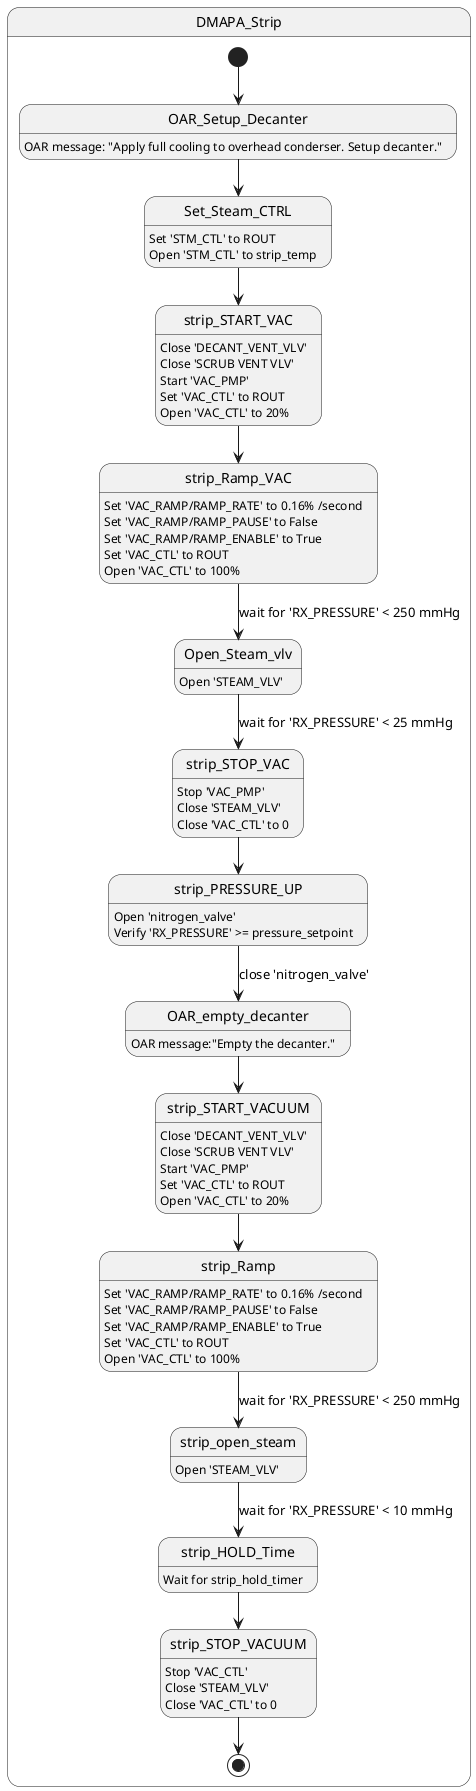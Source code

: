 @startuml
state DMAPA_Strip{

[*] --> OAR_Setup_Decanter
OAR_Setup_Decanter: OAR message: "Apply full cooling to overhead conderser. Setup decanter."

OAR_Setup_Decanter --> Set_Steam_CTRL
Set_Steam_CTRL: Set 'STM_CTL' to ROUT
Set_Steam_CTRL: Open 'STM_CTL' to strip_temp

Set_Steam_CTRL --> strip_START_VAC
strip_START_VAC: Close 'DECANT_VENT_VLV'
strip_START_VAC: Close 'SCRUB VENT VLV'
strip_START_VAC: Start 'VAC_PMP'
strip_START_VAC: Set 'VAC_CTL' to ROUT
strip_START_VAC: Open 'VAC_CTL' to 20%

strip_START_VAC --> strip_Ramp_VAC
strip_Ramp_VAC: Set 'VAC_RAMP/RAMP_RATE' to 0.16% /second
strip_Ramp_VAC: Set 'VAC_RAMP/RAMP_PAUSE' to False
strip_Ramp_VAC: Set 'VAC_RAMP/RAMP_ENABLE' to True
strip_Ramp_VAC: Set 'VAC_CTL' to ROUT
strip_Ramp_VAC: Open 'VAC_CTL' to 100%

strip_Ramp_VAC --> Open_Steam_vlv: wait for 'RX_PRESSURE' < 250 mmHg
Open_Steam_vlv: Open 'STEAM_VLV'

Open_Steam_vlv --> strip_STOP_VAC: wait for 'RX_PRESSURE' < 25 mmHg
strip_STOP_VAC: Stop 'VAC_PMP'
strip_STOP_VAC: Close 'STEAM_VLV'
strip_STOP_VAC: Close 'VAC_CTL' to 0

strip_STOP_VAC --> strip_PRESSURE_UP
strip_PRESSURE_UP: Open 'nitrogen_valve'
strip_PRESSURE_UP: Verify 'RX_PRESSURE' >= pressure_setpoint

strip_PRESSURE_UP --> OAR_empty_decanter: close 'nitrogen_valve'

OAR_empty_decanter: OAR message:"Empty the decanter."

OAR_empty_decanter --> strip_START_VACUUM
strip_START_VACUUM: Close 'DECANT_VENT_VLV'
strip_START_VACUUM: Close 'SCRUB VENT VLV'
strip_START_VACUUM: Start 'VAC_PMP'
strip_START_VACUUM: Set 'VAC_CTL' to ROUT
strip_START_VACUUM: Open 'VAC_CTL' to 20%

strip_START_VACUUM --> strip_Ramp
strip_Ramp: Set 'VAC_RAMP/RAMP_RATE' to 0.16% /second
strip_Ramp: Set 'VAC_RAMP/RAMP_PAUSE' to False
strip_Ramp: Set 'VAC_RAMP/RAMP_ENABLE' to True
strip_Ramp: Set 'VAC_CTL' to ROUT
strip_Ramp: Open 'VAC_CTL' to 100%

strip_Ramp --> strip_open_steam: wait for 'RX_PRESSURE' < 250 mmHg
strip_open_steam: Open 'STEAM_VLV'

strip_open_steam --> strip_HOLD_Time: wait for 'RX_PRESSURE' < 10 mmHg
strip_HOLD_Time: Wait for strip_hold_timer

strip_HOLD_Time --> strip_STOP_VACUUM
strip_STOP_VACUUM: Stop 'VAC_CTL'
strip_STOP_VACUUM: Close 'STEAM_VLV'
strip_STOP_VACUUM: Close 'VAC_CTL' to 0

strip_STOP_VACUUM --> [*]

}
@enduml
